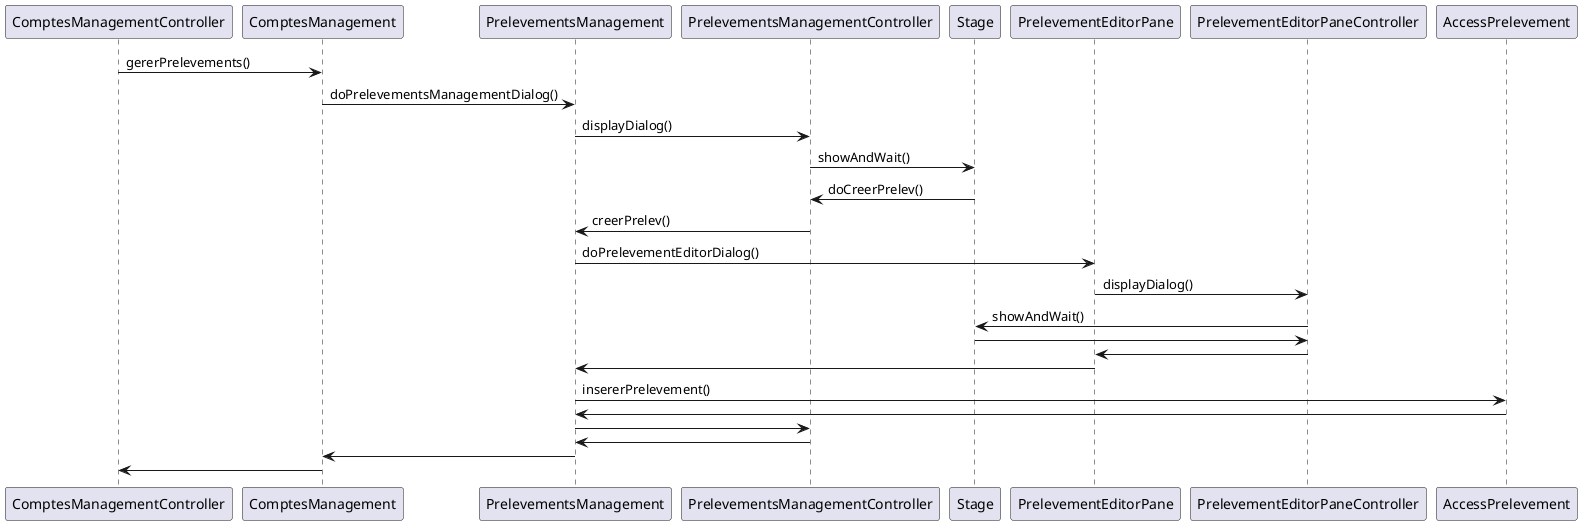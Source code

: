 @startuml Creer un prelevement

ComptesManagementController -> ComptesManagement : gererPrelevements()
ComptesManagement -> PrelevementsManagement : doPrelevementsManagementDialog()
PrelevementsManagement -> PrelevementsManagementController : displayDialog()
PrelevementsManagementController -> Stage : showAndWait()
Stage -> PrelevementsManagementController : doCreerPrelev()
PrelevementsManagementController -> PrelevementsManagement : creerPrelev() 
PrelevementsManagement -> PrelevementEditorPane : doPrelevementEditorDialog()
PrelevementEditorPane -> PrelevementEditorPaneController : displayDialog()
PrelevementEditorPaneController -> Stage : showAndWait()
Stage -> PrelevementEditorPaneController
PrelevementEditorPaneController -> PrelevementEditorPane
PrelevementEditorPane -> PrelevementsManagement
PrelevementsManagement -> AccessPrelevement : insererPrelevement()
AccessPrelevement -> PrelevementsManagement
PrelevementsManagement -> PrelevementsManagementController
PrelevementsManagementController -> PrelevementsManagement
PrelevementsManagement -> ComptesManagement
ComptesManagement -> ComptesManagementController

@enduml